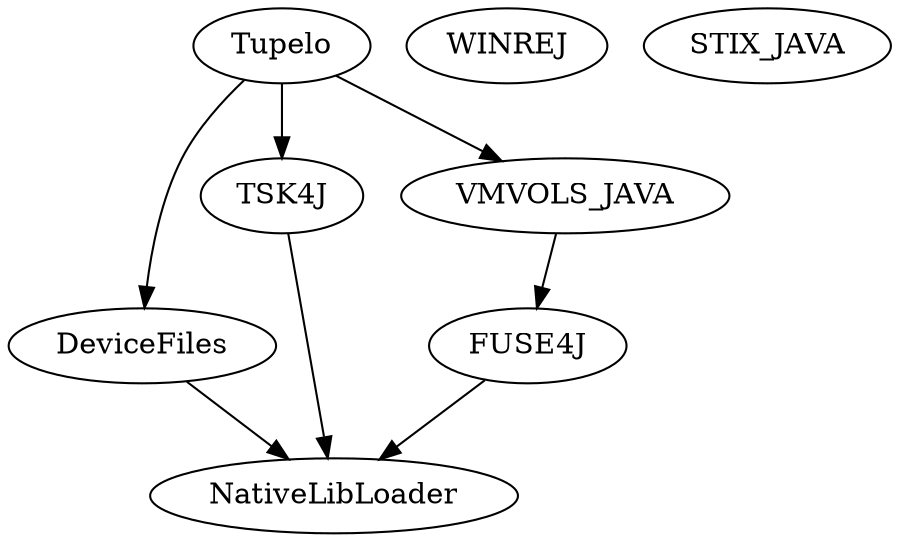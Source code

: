 digraph {
	DeviceFiles -> NativeLibLoader;

	TSK4J -> NativeLibLoader;

	FUSE4J -> NativeLibLoader;

	Tupelo -> DeviceFiles;

	Tupelo -> TSK4J;

	Tupelo -> VMVOLS_JAVA;

	VMVOLS_JAVA -> FUSE4J;

	WINREJ;

	STIX_JAVA;
}
